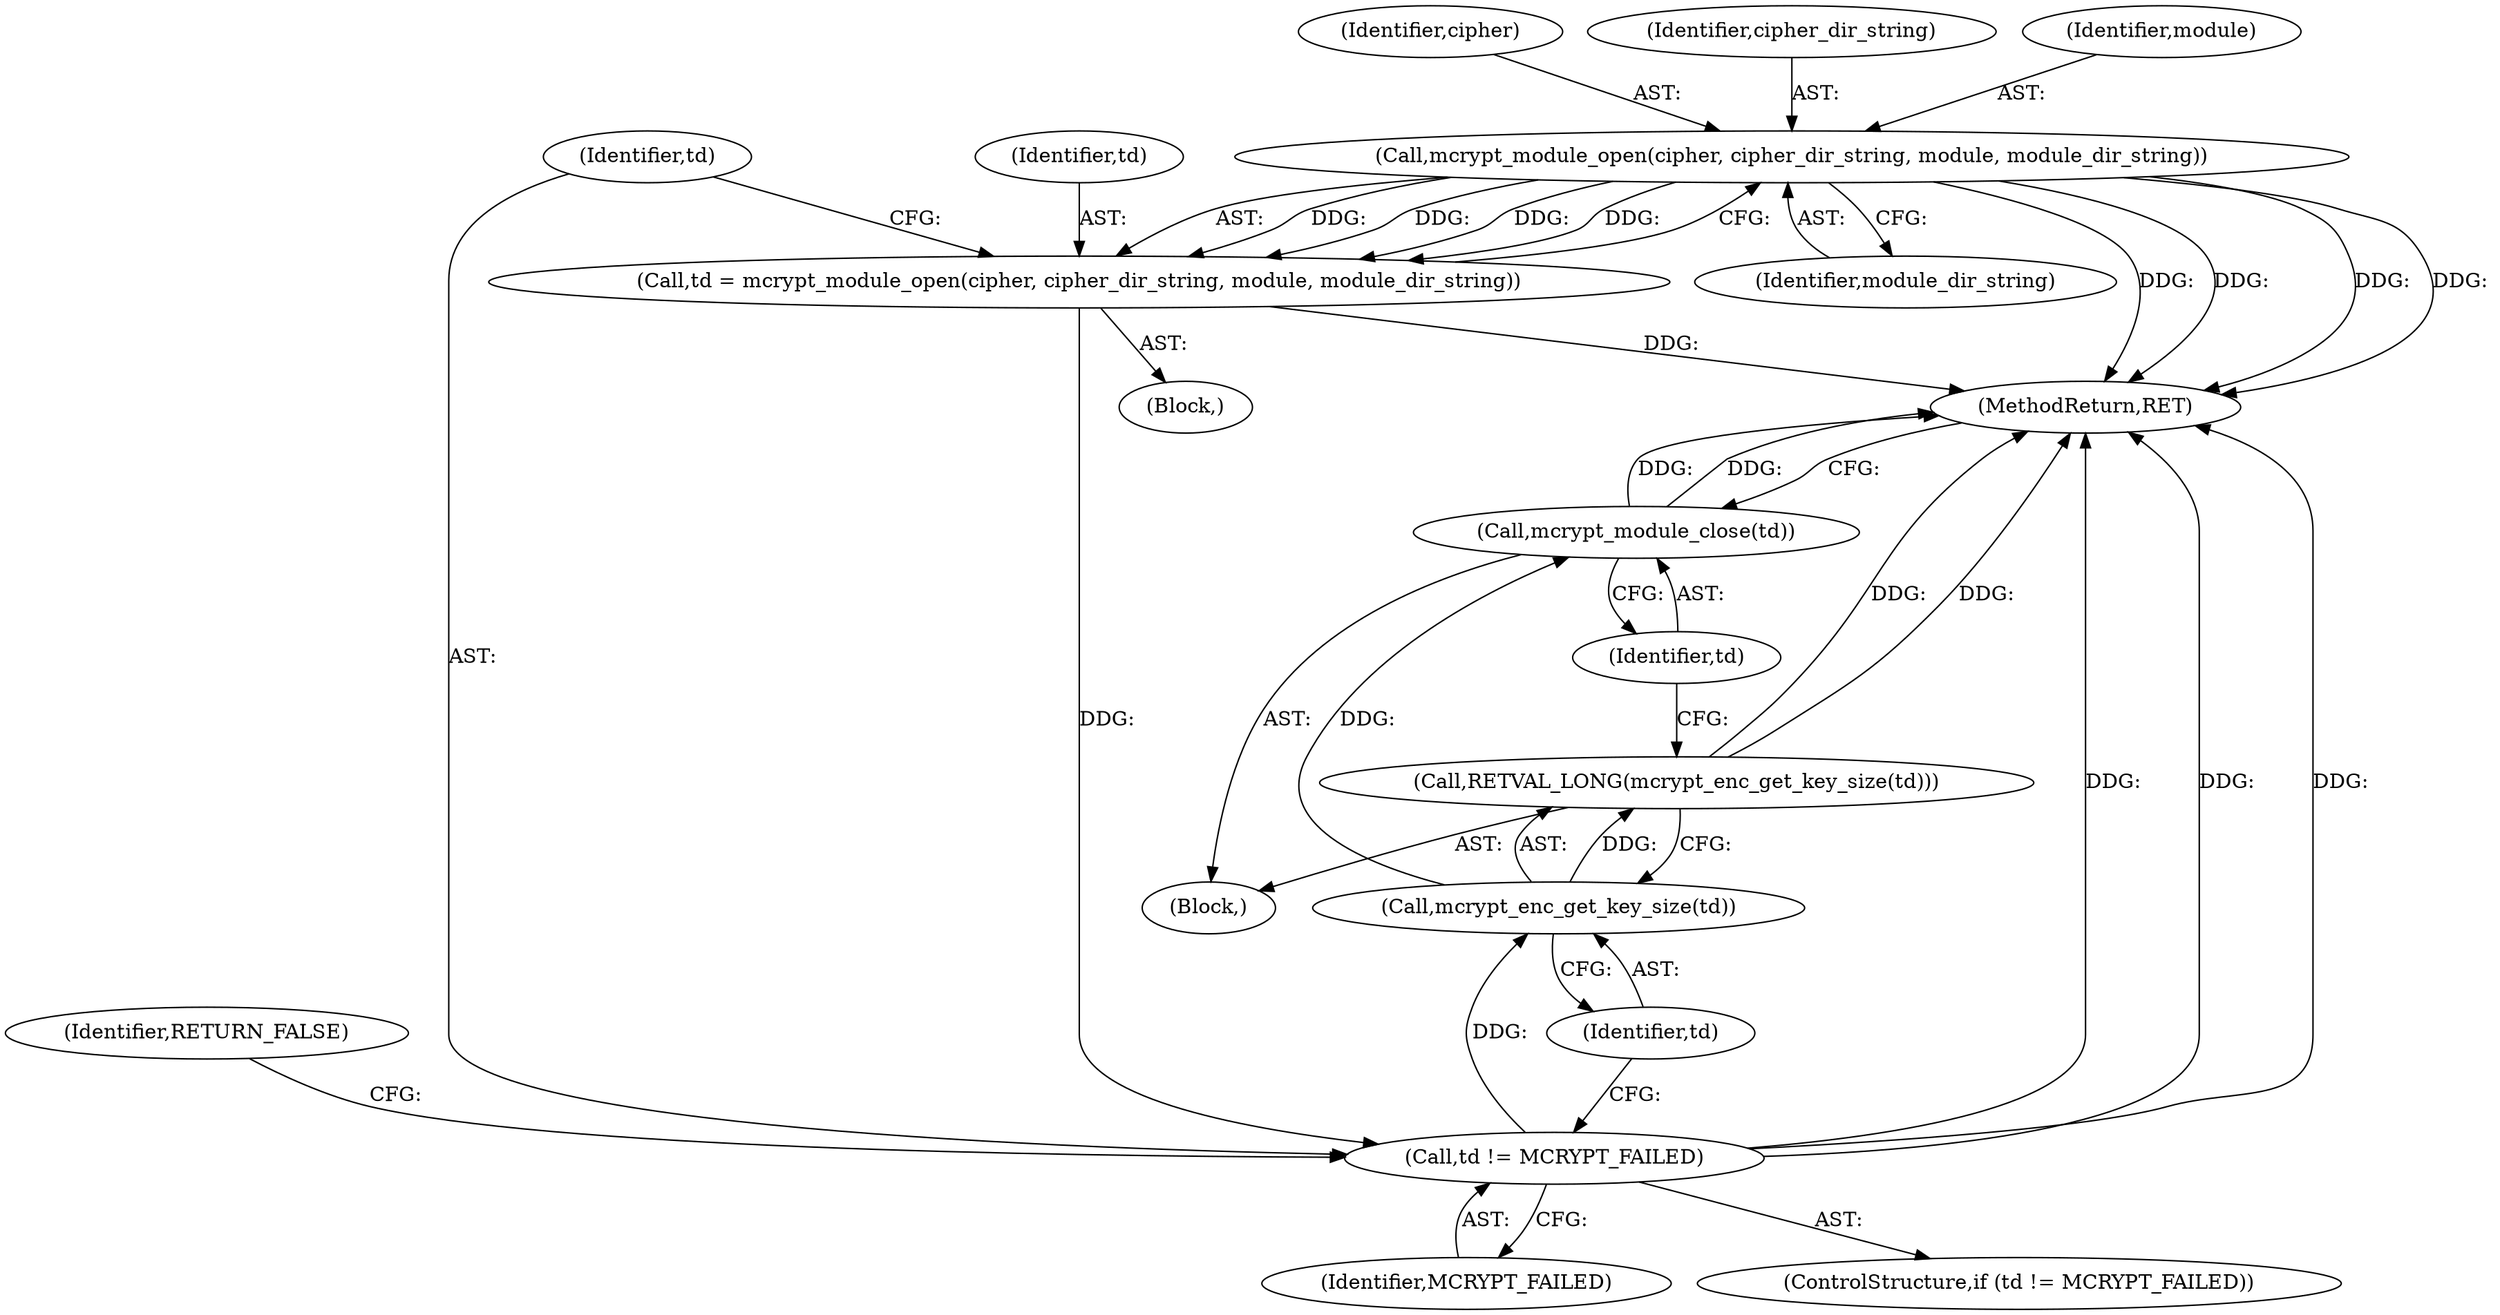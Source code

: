 digraph "0_php-src_6c5211a0cef0cc2854eaa387e0eb036e012904d0?w=1_13@API" {
"1000114" [label="(Call,mcrypt_module_open(cipher, cipher_dir_string, module, module_dir_string))"];
"1000112" [label="(Call,td = mcrypt_module_open(cipher, cipher_dir_string, module, module_dir_string))"];
"1000120" [label="(Call,td != MCRYPT_FAILED)"];
"1000125" [label="(Call,mcrypt_enc_get_key_size(td))"];
"1000124" [label="(Call,RETVAL_LONG(mcrypt_enc_get_key_size(td)))"];
"1000127" [label="(Call,mcrypt_module_close(td))"];
"1000118" [label="(Identifier,module_dir_string)"];
"1000102" [label="(Block,)"];
"1000131" [label="(Identifier,RETURN_FALSE)"];
"1000125" [label="(Call,mcrypt_enc_get_key_size(td))"];
"1000112" [label="(Call,td = mcrypt_module_open(cipher, cipher_dir_string, module, module_dir_string))"];
"1000123" [label="(Block,)"];
"1000122" [label="(Identifier,MCRYPT_FAILED)"];
"1000132" [label="(MethodReturn,RET)"];
"1000128" [label="(Identifier,td)"];
"1000127" [label="(Call,mcrypt_module_close(td))"];
"1000115" [label="(Identifier,cipher)"];
"1000116" [label="(Identifier,cipher_dir_string)"];
"1000117" [label="(Identifier,module)"];
"1000113" [label="(Identifier,td)"];
"1000121" [label="(Identifier,td)"];
"1000114" [label="(Call,mcrypt_module_open(cipher, cipher_dir_string, module, module_dir_string))"];
"1000120" [label="(Call,td != MCRYPT_FAILED)"];
"1000119" [label="(ControlStructure,if (td != MCRYPT_FAILED))"];
"1000124" [label="(Call,RETVAL_LONG(mcrypt_enc_get_key_size(td)))"];
"1000126" [label="(Identifier,td)"];
"1000114" -> "1000112"  [label="AST: "];
"1000114" -> "1000118"  [label="CFG: "];
"1000115" -> "1000114"  [label="AST: "];
"1000116" -> "1000114"  [label="AST: "];
"1000117" -> "1000114"  [label="AST: "];
"1000118" -> "1000114"  [label="AST: "];
"1000112" -> "1000114"  [label="CFG: "];
"1000114" -> "1000132"  [label="DDG: "];
"1000114" -> "1000132"  [label="DDG: "];
"1000114" -> "1000132"  [label="DDG: "];
"1000114" -> "1000132"  [label="DDG: "];
"1000114" -> "1000112"  [label="DDG: "];
"1000114" -> "1000112"  [label="DDG: "];
"1000114" -> "1000112"  [label="DDG: "];
"1000114" -> "1000112"  [label="DDG: "];
"1000112" -> "1000102"  [label="AST: "];
"1000113" -> "1000112"  [label="AST: "];
"1000121" -> "1000112"  [label="CFG: "];
"1000112" -> "1000132"  [label="DDG: "];
"1000112" -> "1000120"  [label="DDG: "];
"1000120" -> "1000119"  [label="AST: "];
"1000120" -> "1000122"  [label="CFG: "];
"1000121" -> "1000120"  [label="AST: "];
"1000122" -> "1000120"  [label="AST: "];
"1000126" -> "1000120"  [label="CFG: "];
"1000131" -> "1000120"  [label="CFG: "];
"1000120" -> "1000132"  [label="DDG: "];
"1000120" -> "1000132"  [label="DDG: "];
"1000120" -> "1000132"  [label="DDG: "];
"1000120" -> "1000125"  [label="DDG: "];
"1000125" -> "1000124"  [label="AST: "];
"1000125" -> "1000126"  [label="CFG: "];
"1000126" -> "1000125"  [label="AST: "];
"1000124" -> "1000125"  [label="CFG: "];
"1000125" -> "1000124"  [label="DDG: "];
"1000125" -> "1000127"  [label="DDG: "];
"1000124" -> "1000123"  [label="AST: "];
"1000128" -> "1000124"  [label="CFG: "];
"1000124" -> "1000132"  [label="DDG: "];
"1000124" -> "1000132"  [label="DDG: "];
"1000127" -> "1000123"  [label="AST: "];
"1000127" -> "1000128"  [label="CFG: "];
"1000128" -> "1000127"  [label="AST: "];
"1000132" -> "1000127"  [label="CFG: "];
"1000127" -> "1000132"  [label="DDG: "];
"1000127" -> "1000132"  [label="DDG: "];
}
